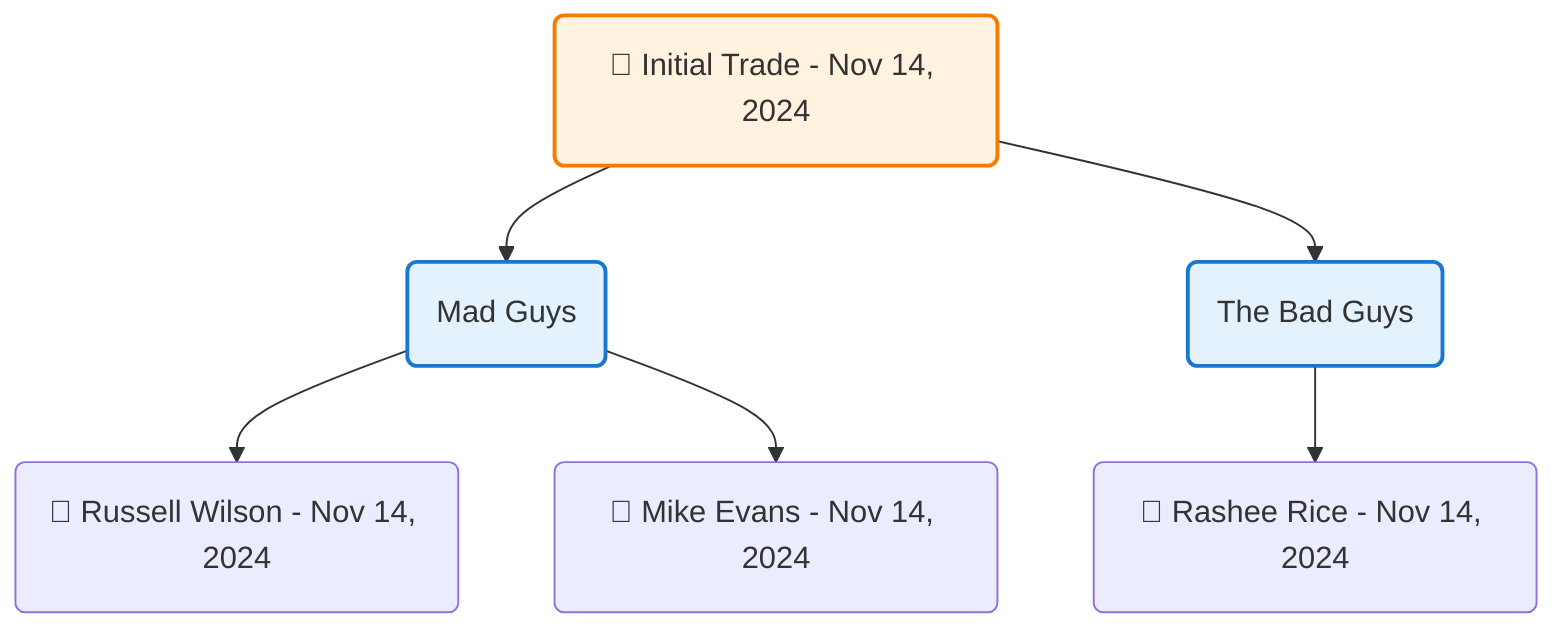 flowchart TD

    TRADE_MAIN("🔄 Initial Trade - Nov 14, 2024")
    TEAM_1("Mad Guys")
    TEAM_2("The Bad Guys")
    NODE_1a7e90bb-694a-430b-a9c6-0cf0083f5a1d("🔄 Russell Wilson - Nov 14, 2024")
    NODE_ca4dcfc8-9ab7-43d0-a591-1d01b1317754("🔄 Mike Evans - Nov 14, 2024")
    NODE_fa0e74d1-3b4c-4e75-b098-589783324f71("🔄 Rashee Rice - Nov 14, 2024")

    TRADE_MAIN --> TEAM_1
    TRADE_MAIN --> TEAM_2
    TEAM_1 --> NODE_1a7e90bb-694a-430b-a9c6-0cf0083f5a1d
    TEAM_1 --> NODE_ca4dcfc8-9ab7-43d0-a591-1d01b1317754
    TEAM_2 --> NODE_fa0e74d1-3b4c-4e75-b098-589783324f71

    %% Node styling
    classDef teamNode fill:#e3f2fd,stroke:#1976d2,stroke-width:2px
    classDef tradeNode fill:#fff3e0,stroke:#f57c00,stroke-width:2px
    classDef playerNode fill:#f3e5f5,stroke:#7b1fa2,stroke-width:1px
    classDef nonRootPlayerNode fill:#f5f5f5,stroke:#757575,stroke-width:1px
    classDef endNode fill:#ffebee,stroke:#c62828,stroke-width:2px
    classDef waiverNode fill:#e8f5e8,stroke:#388e3c,stroke-width:2px
    classDef championshipNode fill:#fff9c4,stroke:#f57f17,stroke-width:3px

    class TEAM_1,TEAM_2 teamNode
    class TRADE_MAIN tradeNode